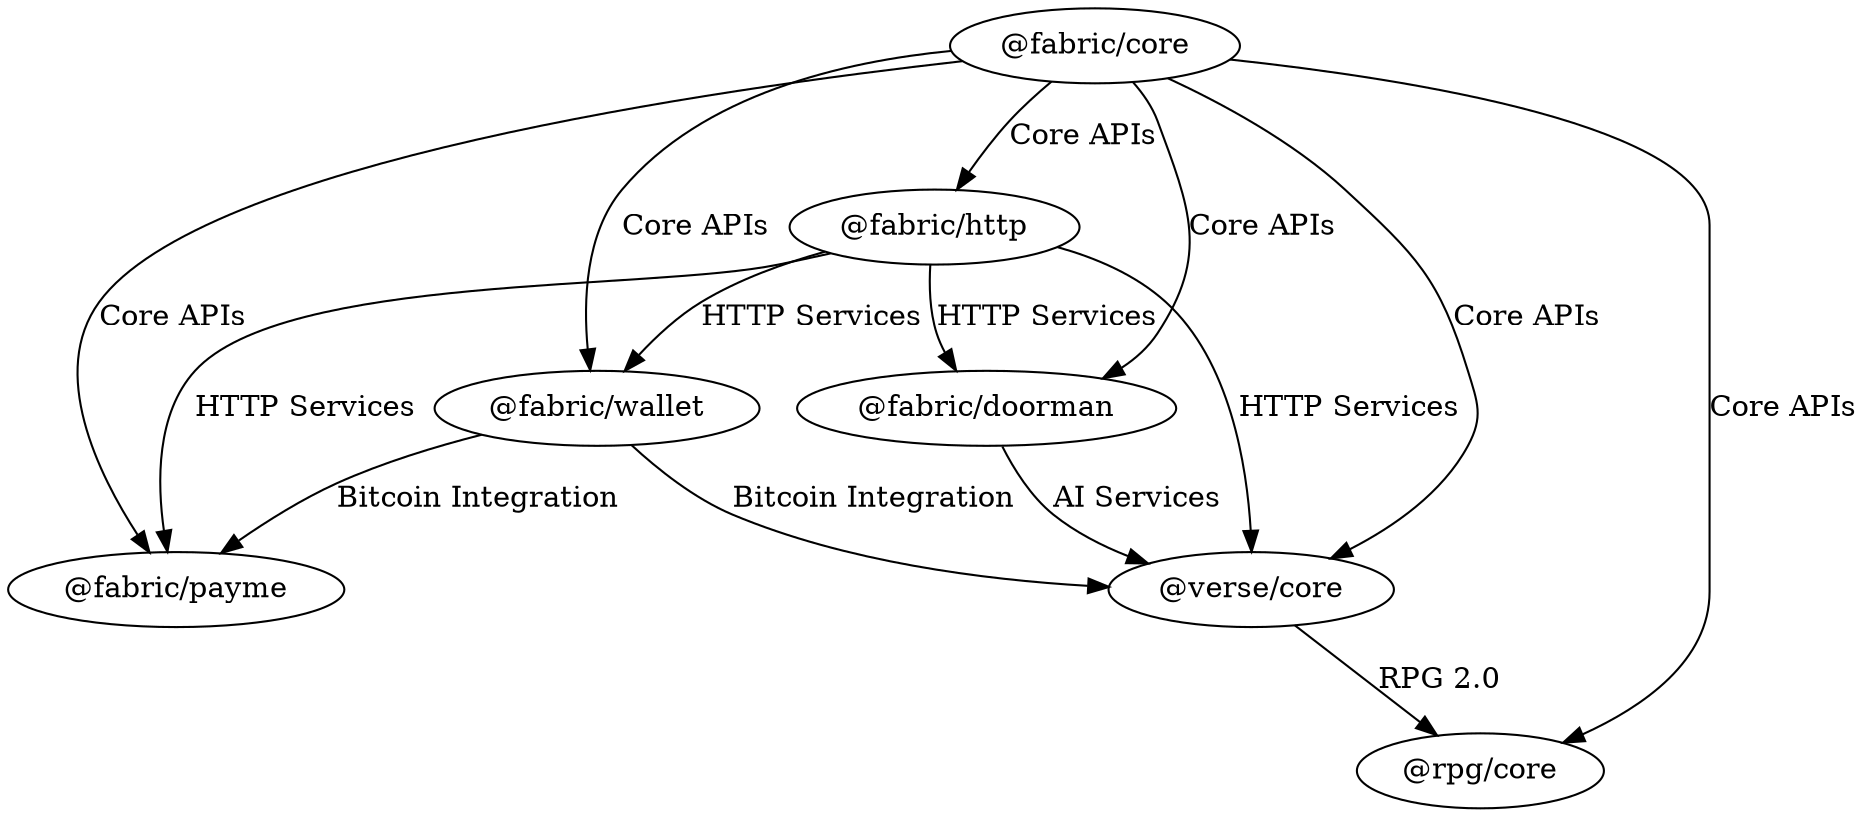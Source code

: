 digraph Overview {
  "@fabric/core"
  "@fabric/http"
  "@fabric/wallet"

  "@fabric/core" -> "@fabric/http" [label="Core APIs"]
  "@fabric/core" -> "@fabric/doorman" [label="Core APIs"]
  "@fabric/core" -> "@fabric/payme" [label="Core APIs"]
  "@fabric/core" -> "@fabric/wallet" [label="Core APIs"]
  "@fabric/core" -> "@rpg/core" [label="Core APIs"]
  "@fabric/core" -> "@verse/core" [label="Core APIs"]

  "@fabric/http" -> "@fabric/doorman" [label="HTTP Services"]
  "@fabric/http" -> "@fabric/payme" [label="HTTP Services"]
  "@fabric/http" -> "@fabric/wallet" [label="HTTP Services"]
  "@fabric/http" -> "@verse/core" [label="HTTP Services"]

  "@fabric/doorman" -> "@verse/core" [label="AI Services"]

  "@fabric/wallet" -> "@fabric/payme" [label="Bitcoin Integration"]
  "@fabric/wallet" -> "@verse/core" [label="Bitcoin Integration"]

  "@verse/core" -> "@rpg/core" [label="RPG 2.0"]
}

